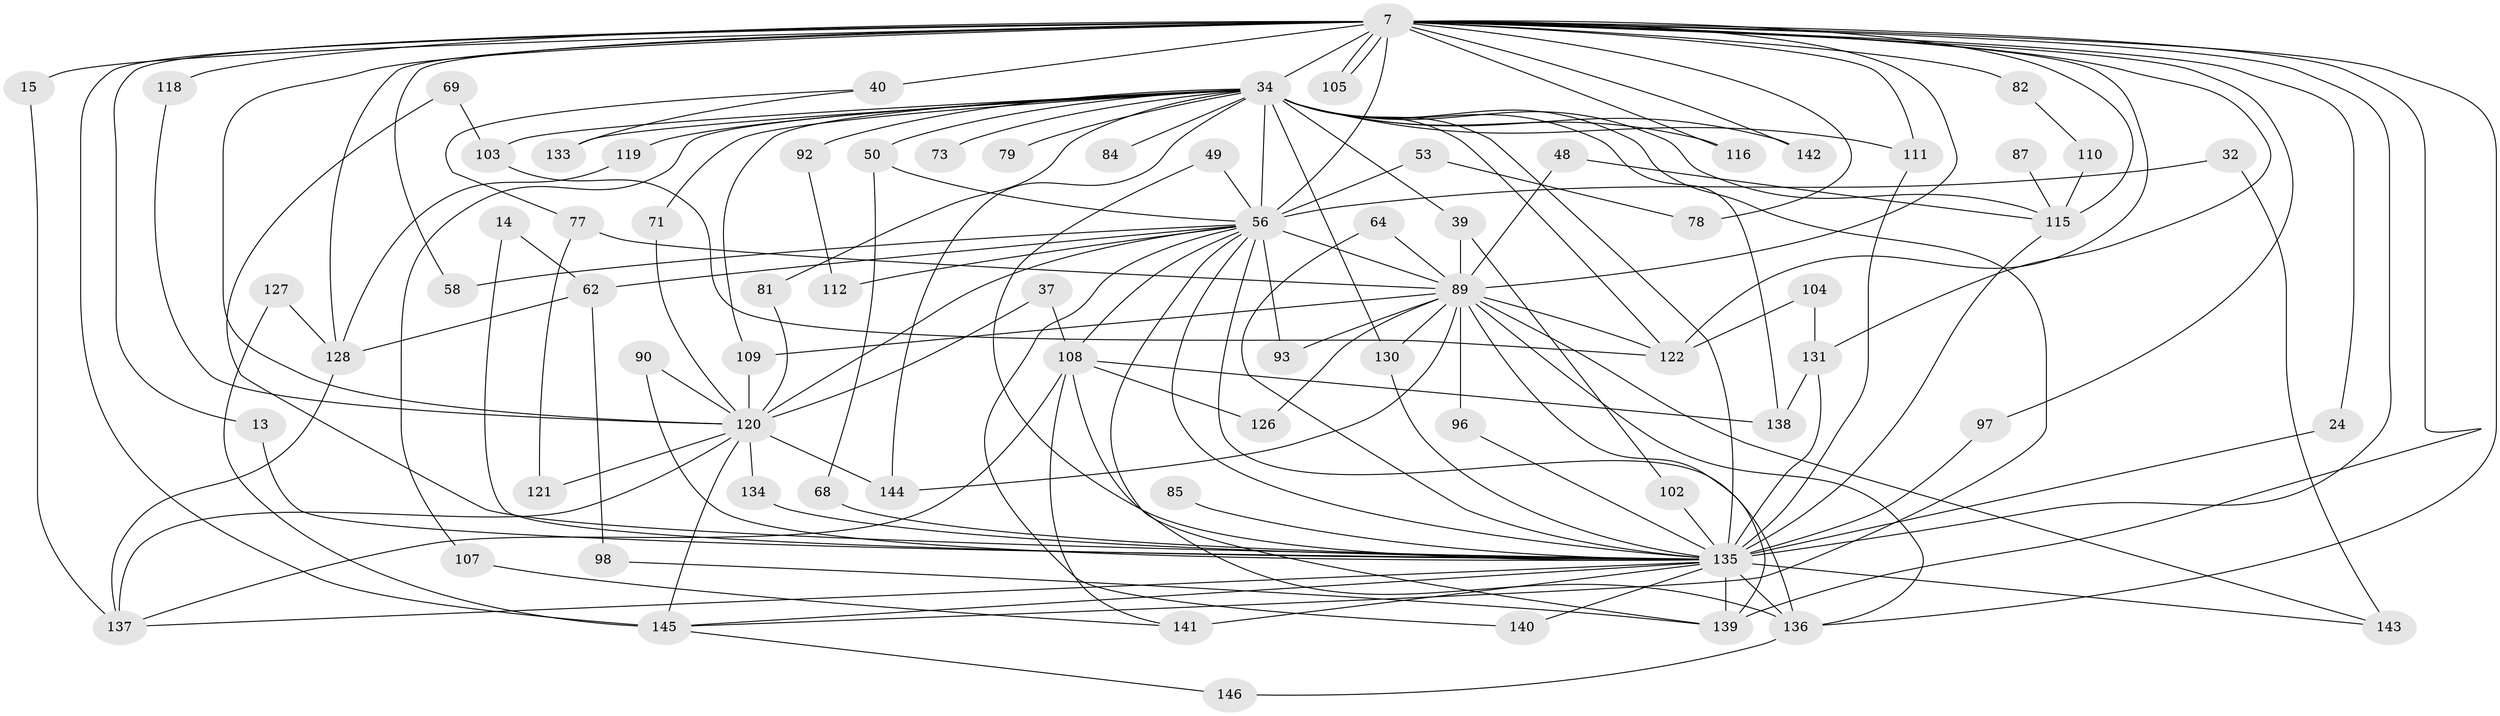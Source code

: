 // original degree distribution, {30: 0.00684931506849315, 20: 0.02054794520547945, 18: 0.0136986301369863, 31: 0.00684931506849315, 21: 0.00684931506849315, 29: 0.00684931506849315, 28: 0.00684931506849315, 3: 0.2465753424657534, 12: 0.00684931506849315, 2: 0.4863013698630137, 6: 0.0136986301369863, 9: 0.00684931506849315, 4: 0.0958904109589041, 5: 0.06164383561643835, 8: 0.00684931506849315, 7: 0.00684931506849315}
// Generated by graph-tools (version 1.1) at 2025/45/03/09/25 04:45:59]
// undirected, 73 vertices, 149 edges
graph export_dot {
graph [start="1"]
  node [color=gray90,style=filled];
  7 [super="+5"];
  13;
  14;
  15;
  24;
  32;
  34 [super="+16+4+10"];
  37;
  39;
  40 [super="+20"];
  48;
  49;
  50;
  53;
  56 [super="+19"];
  58;
  62 [super="+28"];
  64;
  68 [super="+61"];
  69;
  71;
  73;
  77 [super="+76"];
  78;
  79;
  81;
  82;
  84;
  85;
  87;
  89 [super="+44"];
  90;
  92;
  93;
  96;
  97;
  98;
  102 [super="+65"];
  103 [super="+41"];
  104;
  105;
  107;
  108 [super="+55+38"];
  109 [super="+60"];
  110;
  111 [super="+101+11"];
  112;
  115 [super="+67+72"];
  116 [super="+27"];
  118;
  119 [super="+95"];
  120 [super="+21+46"];
  121;
  122 [super="+42+30"];
  126;
  127;
  128 [super="+66"];
  130 [super="+57"];
  131 [super="+114"];
  133;
  134;
  135 [super="+132"];
  136 [super="+86+117"];
  137 [super="+63"];
  138 [super="+88"];
  139 [super="+26+94+75"];
  140;
  141 [super="+91"];
  142 [super="+123"];
  143 [super="+45"];
  144 [super="+106"];
  145 [super="+29+125+124"];
  146;
  7 -- 13;
  7 -- 15 [weight=2];
  7 -- 24;
  7 -- 82 [weight=2];
  7 -- 89 [weight=4];
  7 -- 97;
  7 -- 105;
  7 -- 105;
  7 -- 118 [weight=2];
  7 -- 128 [weight=2];
  7 -- 142 [weight=2];
  7 -- 78;
  7 -- 122 [weight=3];
  7 -- 40 [weight=2];
  7 -- 116 [weight=2];
  7 -- 58;
  7 -- 34 [weight=8];
  7 -- 145 [weight=3];
  7 -- 120 [weight=2];
  7 -- 131;
  7 -- 115 [weight=3];
  7 -- 136;
  7 -- 139;
  7 -- 135 [weight=4];
  7 -- 56 [weight=4];
  7 -- 111 [weight=2];
  13 -- 135;
  14 -- 62;
  14 -- 135 [weight=2];
  15 -- 137;
  24 -- 135;
  32 -- 143;
  32 -- 56 [weight=2];
  34 -- 133;
  34 -- 135 [weight=14];
  34 -- 79;
  34 -- 81;
  34 -- 84 [weight=2];
  34 -- 92 [weight=2];
  34 -- 107;
  34 -- 109;
  34 -- 116;
  34 -- 119 [weight=2];
  34 -- 56 [weight=11];
  34 -- 145;
  34 -- 130;
  34 -- 71;
  34 -- 73 [weight=2];
  34 -- 138 [weight=2];
  34 -- 142;
  34 -- 144;
  34 -- 39;
  34 -- 103 [weight=3];
  34 -- 111 [weight=4];
  34 -- 50;
  34 -- 122;
  34 -- 115;
  37 -- 120;
  37 -- 108;
  39 -- 102;
  39 -- 89;
  40 -- 133;
  40 -- 77;
  48 -- 89 [weight=2];
  48 -- 115;
  49 -- 135;
  49 -- 56;
  50 -- 68;
  50 -- 56;
  53 -- 78;
  53 -- 56 [weight=2];
  56 -- 135 [weight=4];
  56 -- 136;
  56 -- 139;
  56 -- 140;
  56 -- 89;
  56 -- 93;
  56 -- 108 [weight=3];
  56 -- 112;
  56 -- 120 [weight=2];
  56 -- 58;
  56 -- 62 [weight=2];
  62 -- 98;
  62 -- 128;
  64 -- 89;
  64 -- 135;
  68 -- 135 [weight=2];
  69 -- 103;
  69 -- 135;
  71 -- 120;
  77 -- 121;
  77 -- 89 [weight=2];
  81 -- 120;
  82 -- 110;
  85 -- 135;
  87 -- 115 [weight=2];
  89 -- 126;
  89 -- 139;
  89 -- 143;
  89 -- 93;
  89 -- 96;
  89 -- 109;
  89 -- 130;
  89 -- 122;
  89 -- 144;
  89 -- 136 [weight=2];
  90 -- 120;
  90 -- 135;
  92 -- 112;
  96 -- 135;
  97 -- 135;
  98 -- 139;
  102 -- 135 [weight=2];
  103 -- 122;
  104 -- 122;
  104 -- 131;
  107 -- 141;
  108 -- 141;
  108 -- 126;
  108 -- 138 [weight=2];
  108 -- 137;
  108 -- 136 [weight=2];
  109 -- 120;
  110 -- 115;
  111 -- 135;
  115 -- 135;
  118 -- 120;
  119 -- 128;
  120 -- 121;
  120 -- 134;
  120 -- 145 [weight=2];
  120 -- 137;
  120 -- 144;
  127 -- 128;
  127 -- 145;
  128 -- 137;
  130 -- 135;
  131 -- 138;
  131 -- 135 [weight=2];
  134 -- 135;
  135 -- 136 [weight=3];
  135 -- 137;
  135 -- 139 [weight=3];
  135 -- 140;
  135 -- 141 [weight=2];
  135 -- 143;
  135 -- 145;
  136 -- 146;
  145 -- 146;
}
